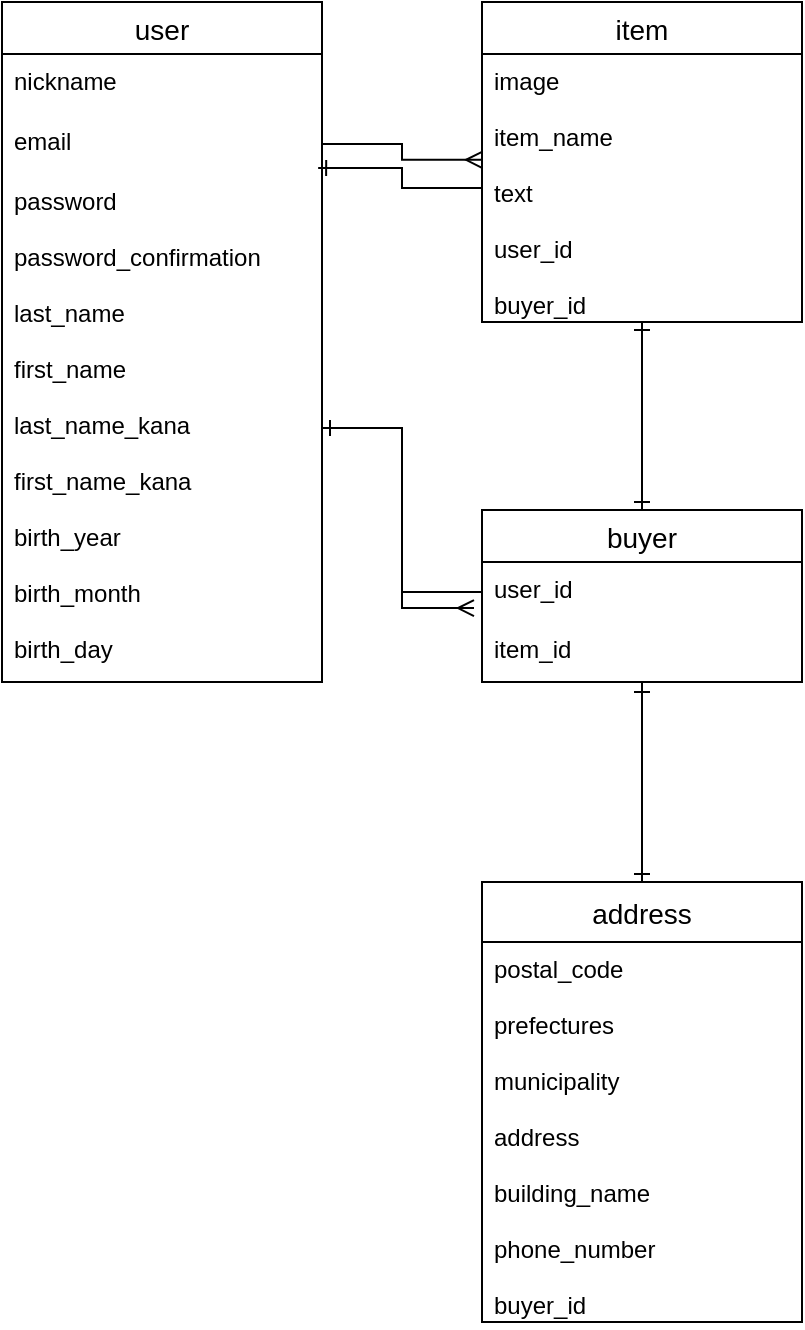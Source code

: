 <mxfile>
    <diagram id="8wUSz8pibEjzgvImCRqB" name="ページ1">
        <mxGraphModel dx="317" dy="594" grid="1" gridSize="10" guides="1" tooltips="1" connect="1" arrows="1" fold="1" page="1" pageScale="1" pageWidth="827" pageHeight="1169" math="0" shadow="0">
            <root>
                <mxCell id="0"/>
                <mxCell id="1" parent="0"/>
                <mxCell id="103" value="user" style="swimlane;fontStyle=0;childLayout=stackLayout;horizontal=1;startSize=26;horizontalStack=0;resizeParent=1;resizeParentMax=0;resizeLast=0;collapsible=1;marginBottom=0;align=center;fontSize=14;" parent="1" vertex="1">
                    <mxGeometry x="40" y="40" width="160" height="340" as="geometry">
                        <mxRectangle x="40" y="40" width="50" height="26" as="alternateBounds"/>
                    </mxGeometry>
                </mxCell>
                <mxCell id="104" value="nickname" style="text;strokeColor=none;fillColor=none;spacingLeft=4;spacingRight=4;overflow=hidden;rotatable=0;points=[[0,0.5],[1,0.5]];portConstraint=eastwest;fontSize=12;" parent="103" vertex="1">
                    <mxGeometry y="26" width="160" height="30" as="geometry"/>
                </mxCell>
                <mxCell id="105" value="email" style="text;strokeColor=none;fillColor=none;spacingLeft=4;spacingRight=4;overflow=hidden;rotatable=0;points=[[0,0.5],[1,0.5]];portConstraint=eastwest;fontSize=12;" parent="103" vertex="1">
                    <mxGeometry y="56" width="160" height="30" as="geometry"/>
                </mxCell>
                <mxCell id="106" value="password&#10;&#10;password_confirmation&#10;&#10;last_name&#10;&#10;first_name&#10;&#10;last_name_kana&#10;&#10;first_name_kana&#10;&#10;birth_year&#10;&#10;birth_month&#10;&#10;birth_day&#10;" style="text;strokeColor=none;fillColor=none;spacingLeft=4;spacingRight=4;overflow=hidden;rotatable=0;points=[[0,0.5],[1,0.5]];portConstraint=eastwest;fontSize=12;" parent="103" vertex="1">
                    <mxGeometry y="86" width="160" height="254" as="geometry"/>
                </mxCell>
                <mxCell id="139" style="edgeStyle=orthogonalEdgeStyle;rounded=0;orthogonalLoop=1;jettySize=auto;html=1;entryX=0.5;entryY=0;entryDx=0;entryDy=0;endArrow=ERone;endFill=0;" parent="1" source="120" target="129" edge="1">
                    <mxGeometry relative="1" as="geometry"/>
                </mxCell>
                <mxCell id="120" value="item" style="swimlane;fontStyle=0;childLayout=stackLayout;horizontal=1;startSize=26;horizontalStack=0;resizeParent=1;resizeParentMax=0;resizeLast=0;collapsible=1;marginBottom=0;align=center;fontSize=14;" parent="1" vertex="1">
                    <mxGeometry x="280" y="40" width="160" height="160" as="geometry"/>
                </mxCell>
                <mxCell id="122" value="image&#10;&#10;item_name&#10;&#10;text&#10;&#10;user_id&#10;&#10;buyer_id&#10;" style="text;strokeColor=none;fillColor=none;spacingLeft=4;spacingRight=4;overflow=hidden;rotatable=0;points=[[0,0.5],[1,0.5]];portConstraint=eastwest;fontSize=12;" parent="120" vertex="1">
                    <mxGeometry y="26" width="160" height="134" as="geometry"/>
                </mxCell>
                <mxCell id="144" style="edgeStyle=orthogonalEdgeStyle;rounded=0;orthogonalLoop=1;jettySize=auto;html=1;endArrow=ERone;endFill=0;entryX=0.5;entryY=0;entryDx=0;entryDy=0;" parent="1" source="129" target="133" edge="1">
                    <mxGeometry relative="1" as="geometry">
                        <mxPoint x="360" y="470" as="targetPoint"/>
                    </mxGeometry>
                </mxCell>
                <mxCell id="148" style="edgeStyle=orthogonalEdgeStyle;rounded=0;orthogonalLoop=1;jettySize=auto;html=1;exitX=0.5;exitY=0;exitDx=0;exitDy=0;entryX=0.5;entryY=1;entryDx=0;entryDy=0;entryPerimeter=0;endArrow=ERone;endFill=0;" parent="1" source="129" target="122" edge="1">
                    <mxGeometry relative="1" as="geometry"/>
                </mxCell>
                <mxCell id="129" value="buyer" style="swimlane;fontStyle=0;childLayout=stackLayout;horizontal=1;startSize=26;horizontalStack=0;resizeParent=1;resizeParentMax=0;resizeLast=0;collapsible=1;marginBottom=0;align=center;fontSize=14;" parent="1" vertex="1">
                    <mxGeometry x="280" y="294" width="160" height="86" as="geometry"/>
                </mxCell>
                <mxCell id="130" value="user_id" style="text;strokeColor=none;fillColor=none;spacingLeft=4;spacingRight=4;overflow=hidden;rotatable=0;points=[[0,0.5],[1,0.5]];portConstraint=eastwest;fontSize=12;" parent="129" vertex="1">
                    <mxGeometry y="26" width="160" height="30" as="geometry"/>
                </mxCell>
                <mxCell id="131" value="item_id" style="text;strokeColor=none;fillColor=none;spacingLeft=4;spacingRight=4;overflow=hidden;rotatable=0;points=[[0,0.5],[1,0.5]];portConstraint=eastwest;fontSize=12;" parent="129" vertex="1">
                    <mxGeometry y="56" width="160" height="30" as="geometry"/>
                </mxCell>
                <mxCell id="145" style="edgeStyle=orthogonalEdgeStyle;rounded=0;orthogonalLoop=1;jettySize=auto;html=1;exitX=0.5;exitY=0;exitDx=0;exitDy=0;entryX=0.5;entryY=1.033;entryDx=0;entryDy=0;entryPerimeter=0;endArrow=ERone;endFill=0;" parent="1" source="133" target="131" edge="1">
                    <mxGeometry relative="1" as="geometry"/>
                </mxCell>
                <mxCell id="133" value="address" style="swimlane;fontStyle=0;childLayout=stackLayout;horizontal=1;startSize=30;horizontalStack=0;resizeParent=1;resizeParentMax=0;resizeLast=0;collapsible=1;marginBottom=0;align=center;fontSize=14;" parent="1" vertex="1">
                    <mxGeometry x="280" y="480" width="160" height="220" as="geometry"/>
                </mxCell>
                <mxCell id="134" value="postal_code&#10;&#10;prefectures&#10;&#10;municipality&#10;&#10;address&#10;&#10;building_name&#10;&#10;phone_number&#10;&#10;buyer_id&#10;" style="text;strokeColor=none;fillColor=none;spacingLeft=4;spacingRight=4;overflow=hidden;rotatable=0;points=[[0,0.5],[1,0.5]];portConstraint=eastwest;fontSize=12;" parent="133" vertex="1">
                    <mxGeometry y="30" width="160" height="190" as="geometry"/>
                </mxCell>
                <mxCell id="138" style="edgeStyle=orthogonalEdgeStyle;rounded=0;orthogonalLoop=1;jettySize=auto;html=1;entryX=0;entryY=0.395;entryDx=0;entryDy=0;entryPerimeter=0;endArrow=ERmany;endFill=0;" parent="1" source="105" target="122" edge="1">
                    <mxGeometry relative="1" as="geometry"/>
                </mxCell>
                <mxCell id="140" style="edgeStyle=orthogonalEdgeStyle;rounded=0;orthogonalLoop=1;jettySize=auto;html=1;exitX=1;exitY=0.5;exitDx=0;exitDy=0;entryX=-0.025;entryY=0.767;entryDx=0;entryDy=0;entryPerimeter=0;endArrow=ERmany;endFill=0;" parent="1" source="106" target="130" edge="1">
                    <mxGeometry relative="1" as="geometry"/>
                </mxCell>
                <mxCell id="146" style="edgeStyle=orthogonalEdgeStyle;rounded=0;orthogonalLoop=1;jettySize=auto;html=1;entryX=0.988;entryY=-0.012;entryDx=0;entryDy=0;entryPerimeter=0;endArrow=ERone;endFill=0;" parent="1" source="122" target="106" edge="1">
                    <mxGeometry relative="1" as="geometry"/>
                </mxCell>
                <mxCell id="147" style="edgeStyle=orthogonalEdgeStyle;rounded=0;orthogonalLoop=1;jettySize=auto;html=1;exitX=0;exitY=0.5;exitDx=0;exitDy=0;entryX=1;entryY=0.5;entryDx=0;entryDy=0;endArrow=ERone;endFill=0;" parent="1" source="130" target="106" edge="1">
                    <mxGeometry relative="1" as="geometry"/>
                </mxCell>
            </root>
        </mxGraphModel>
    </diagram>
</mxfile>